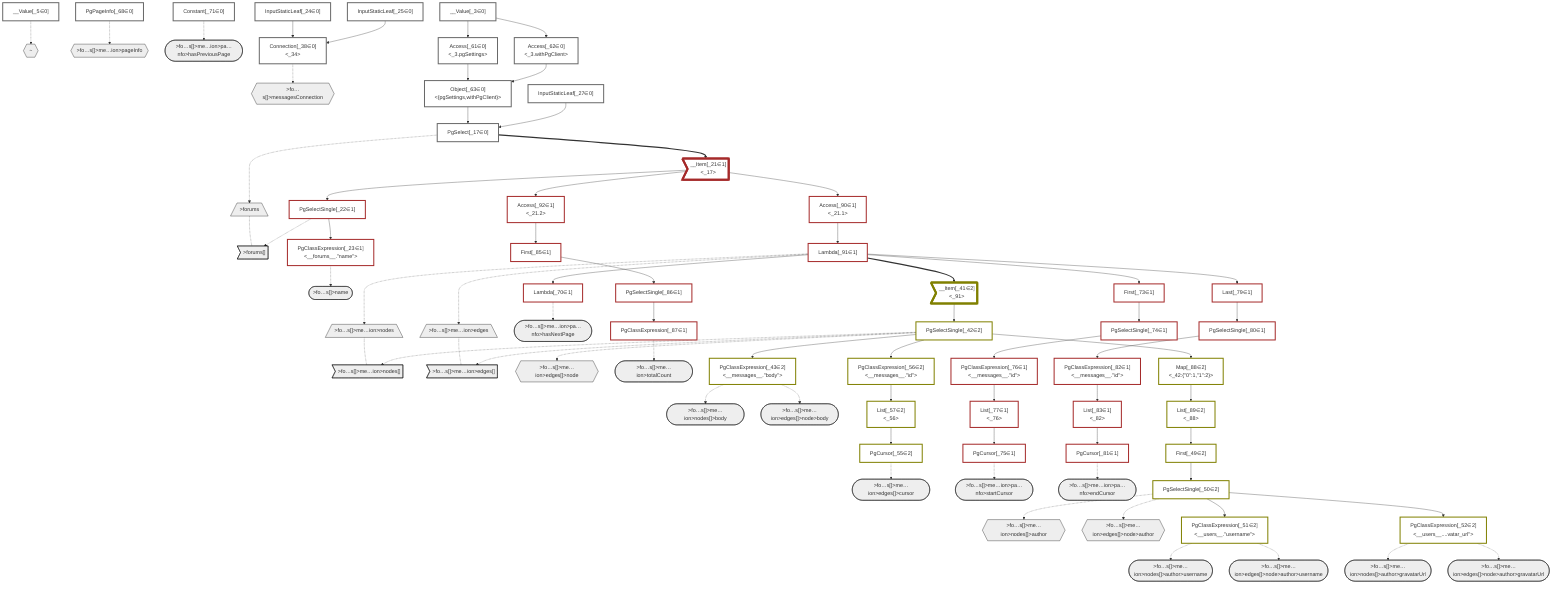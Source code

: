 graph TD
    classDef path fill:#eee,stroke:#000
    classDef plan fill:#fff,stroke-width:3px
    classDef itemplan fill:#fff,stroke-width:6px
    classDef sideeffectplan fill:#f00,stroke-width:6px

    %% subgraph fields
    P1{{"~"}}:::path
    P2[/">forums"\]:::path
    P3>">forums[]"]:::path
    P2 -.- P3
    P4([">fo…s[]>name"]):::path
    %% P3 -.-> P4
    P5{{">fo…s[]>messagesConnection"}}:::path
    P6[/">fo…s[]>me…ion>nodes"\]:::path
    P7>">fo…s[]>me…ion>nodes[]"]:::path
    P6 -.- P7
    P8([">fo…s[]>me…ion>nodes[]>body"]):::path
    %% P7 -.-> P8
    P9{{">fo…s[]>me…ion>nodes[]>author"}}:::path
    P10([">fo…s[]>me…ion>nodes[]>author>username"]):::path
    %% P9 -.-> P10
    P11([">fo…s[]>me…ion>nodes[]>author>gravatarUrl"]):::path
    %% P9 -.-> P11
    %% P7 -.-> P9
    %% P5 -.-> P6
    P12[/">fo…s[]>me…ion>edges"\]:::path
    P13>">fo…s[]>me…ion>edges[]"]:::path
    P12 -.- P13
    P14([">fo…s[]>me…ion>edges[]>cursor"]):::path
    %% P13 -.-> P14
    P15{{">fo…s[]>me…ion>edges[]>node"}}:::path
    P16([">fo…s[]>me…ion>edges[]>node>body"]):::path
    %% P15 -.-> P16
    P17{{">fo…s[]>me…ion>edges[]>node>author"}}:::path
    P18([">fo…s[]>me…ion>edges[]>node>author>username"]):::path
    %% P17 -.-> P18
    P19([">fo…s[]>me…ion>edges[]>node>author>gravatarUrl"]):::path
    %% P17 -.-> P19
    %% P15 -.-> P17
    %% P13 -.-> P15
    %% P5 -.-> P12
    P20{{">fo…s[]>me…ion>pageInfo"}}:::path
    P21([">fo…s[]>me…ion>pa…nfo>hasNextPage"]):::path
    %% P20 -.-> P21
    P22([">fo…s[]>me…ion>pa…nfo>hasPreviousPage"]):::path
    %% P20 -.-> P22
    P23([">fo…s[]>me…ion>pa…nfo>startCursor"]):::path
    %% P20 -.-> P23
    P24([">fo…s[]>me…ion>pa…nfo>endCursor"]):::path
    %% P20 -.-> P24
    %% P5 -.-> P20
    P25([">fo…s[]>me…ion>totalCount"]):::path
    %% P5 -.-> P25
    %% P3 -.-> P5
    %% P1 -.-> P2
    %% end

    %% define plans
    __Value_3["__Value[_3∈0]<br /><context>"]:::plan
    __Value_5["__Value[_5∈0]<br /><rootValue>"]:::plan
    PgSelect_17["PgSelect[_17∈0]<br /><forums>"]:::plan
    __Item_21>"__Item[_21∈1]<br /><_17>"]:::itemplan
    PgSelectSingle_22["PgSelectSingle[_22∈1]<br /><forums>"]:::plan
    PgClassExpression_23["PgClassExpression[_23∈1]<br /><__forums__.#quot;name#quot;>"]:::plan
    InputStaticLeaf_24["InputStaticLeaf[_24∈0]"]:::plan
    InputStaticLeaf_25["InputStaticLeaf[_25∈0]"]:::plan
    InputStaticLeaf_27["InputStaticLeaf[_27∈0]"]:::plan
    Connection_38["Connection[_38∈0]<br /><_34>"]:::plan
    __Item_41>"__Item[_41∈2]<br /><_91>"]:::itemplan
    PgSelectSingle_42["PgSelectSingle[_42∈2]<br /><messages>"]:::plan
    PgClassExpression_43["PgClassExpression[_43∈2]<br /><__messages__.#quot;body#quot;>"]:::plan
    First_49["First[_49∈2]"]:::plan
    PgSelectSingle_50["PgSelectSingle[_50∈2]<br /><users>"]:::plan
    PgClassExpression_51["PgClassExpression[_51∈2]<br /><__users__.#quot;username#quot;>"]:::plan
    PgClassExpression_52["PgClassExpression[_52∈2]<br /><__users__....vatar_url#quot;>"]:::plan
    PgCursor_55["PgCursor[_55∈2]"]:::plan
    PgClassExpression_56["PgClassExpression[_56∈2]<br /><__messages__.#quot;id#quot;>"]:::plan
    List_57["List[_57∈2]<br /><_56>"]:::plan
    Access_61["Access[_61∈0]<br /><_3.pgSettings>"]:::plan
    Access_62["Access[_62∈0]<br /><_3.withPgClient>"]:::plan
    Object_63["Object[_63∈0]<br /><{pgSettings,withPgClient}>"]:::plan
    PgPageInfo_68["PgPageInfo[_68∈0]"]:::plan
    Lambda_70["Lambda[_70∈1]<br /><listHasMore>"]:::plan
    Constant_71["Constant[_71∈0]"]:::plan
    First_73["First[_73∈1]"]:::plan
    PgSelectSingle_74["PgSelectSingle[_74∈1]<br /><messages>"]:::plan
    PgCursor_75["PgCursor[_75∈1]"]:::plan
    PgClassExpression_76["PgClassExpression[_76∈1]<br /><__messages__.#quot;id#quot;>"]:::plan
    List_77["List[_77∈1]<br /><_76>"]:::plan
    Last_79["Last[_79∈1]"]:::plan
    PgSelectSingle_80["PgSelectSingle[_80∈1]<br /><messages>"]:::plan
    PgCursor_81["PgCursor[_81∈1]"]:::plan
    PgClassExpression_82["PgClassExpression[_82∈1]<br /><__messages__.#quot;id#quot;>"]:::plan
    List_83["List[_83∈1]<br /><_82>"]:::plan
    First_85["First[_85∈1]"]:::plan
    PgSelectSingle_86["PgSelectSingle[_86∈1]<br /><messages>"]:::plan
    PgClassExpression_87["PgClassExpression[_87∈1]<br /><count(*)>"]:::plan
    Map_88["Map[_88∈2]<br /><_42:{#quot;0#quot;:1,#quot;1#quot;:2}>"]:::plan
    List_89["List[_89∈2]<br /><_88>"]:::plan
    Access_90["Access[_90∈1]<br /><_21.1>"]:::plan
    Lambda_91["Lambda[_91∈1]"]:::plan
    Access_92["Access[_92∈1]<br /><_21.2>"]:::plan

    %% plan dependencies
    Object_63 --> PgSelect_17
    InputStaticLeaf_27 --> PgSelect_17
    PgSelect_17 ==> __Item_21
    __Item_21 --> PgSelectSingle_22
    PgSelectSingle_22 --> PgClassExpression_23
    InputStaticLeaf_24 --> Connection_38
    InputStaticLeaf_25 --> Connection_38
    Lambda_91 ==> __Item_41
    __Item_41 --> PgSelectSingle_42
    PgSelectSingle_42 --> PgClassExpression_43
    List_89 --> First_49
    First_49 --> PgSelectSingle_50
    PgSelectSingle_50 --> PgClassExpression_51
    PgSelectSingle_50 --> PgClassExpression_52
    List_57 --> PgCursor_55
    PgSelectSingle_42 --> PgClassExpression_56
    PgClassExpression_56 --> List_57
    __Value_3 --> Access_61
    __Value_3 --> Access_62
    Access_61 --> Object_63
    Access_62 --> Object_63
    Lambda_91 --> Lambda_70
    Lambda_91 --> First_73
    First_73 --> PgSelectSingle_74
    List_77 --> PgCursor_75
    PgSelectSingle_74 --> PgClassExpression_76
    PgClassExpression_76 --> List_77
    Lambda_91 --> Last_79
    Last_79 --> PgSelectSingle_80
    List_83 --> PgCursor_81
    PgSelectSingle_80 --> PgClassExpression_82
    PgClassExpression_82 --> List_83
    Access_92 --> First_85
    First_85 --> PgSelectSingle_86
    PgSelectSingle_86 --> PgClassExpression_87
    PgSelectSingle_42 --> Map_88
    Map_88 --> List_89
    __Item_21 --> Access_90
    Access_90 --> Lambda_91
    __Item_21 --> Access_92

    %% plan-to-path relationships
    __Value_5 -.-> P1
    PgSelect_17 -.-> P2
    PgSelectSingle_22 -.-> P3
    PgClassExpression_23 -.-> P4
    Connection_38 -.-> P5
    Lambda_91 -.-> P6
    PgSelectSingle_42 -.-> P7
    PgClassExpression_43 -.-> P8
    PgSelectSingle_50 -.-> P9
    PgClassExpression_51 -.-> P10
    PgClassExpression_52 -.-> P11
    Lambda_91 -.-> P12
    PgSelectSingle_42 -.-> P13
    PgCursor_55 -.-> P14
    PgSelectSingle_42 -.-> P15
    PgClassExpression_43 -.-> P16
    PgSelectSingle_50 -.-> P17
    PgClassExpression_51 -.-> P18
    PgClassExpression_52 -.-> P19
    PgPageInfo_68 -.-> P20
    Lambda_70 -.-> P21
    Constant_71 -.-> P22
    PgCursor_75 -.-> P23
    PgCursor_81 -.-> P24
    PgClassExpression_87 -.-> P25

    %% allocate buckets
    classDef bucket0 stroke:#696969
    class __Value_3,__Value_5,PgSelect_17,InputStaticLeaf_24,InputStaticLeaf_25,InputStaticLeaf_27,Connection_38,Access_61,Access_62,Object_63,PgPageInfo_68,Constant_71 bucket0
    classDef bucket1 stroke:#a52a2a
    class __Item_21,PgSelectSingle_22,PgClassExpression_23,Lambda_70,First_73,PgSelectSingle_74,PgCursor_75,PgClassExpression_76,List_77,Last_79,PgSelectSingle_80,PgCursor_81,PgClassExpression_82,List_83,First_85,PgSelectSingle_86,PgClassExpression_87,Access_90,Lambda_91,Access_92 bucket1
    classDef bucket2 stroke:#808000
    class __Item_41,PgSelectSingle_42,PgClassExpression_43,First_49,PgSelectSingle_50,PgClassExpression_51,PgClassExpression_52,PgCursor_55,PgClassExpression_56,List_57,Map_88,List_89 bucket2